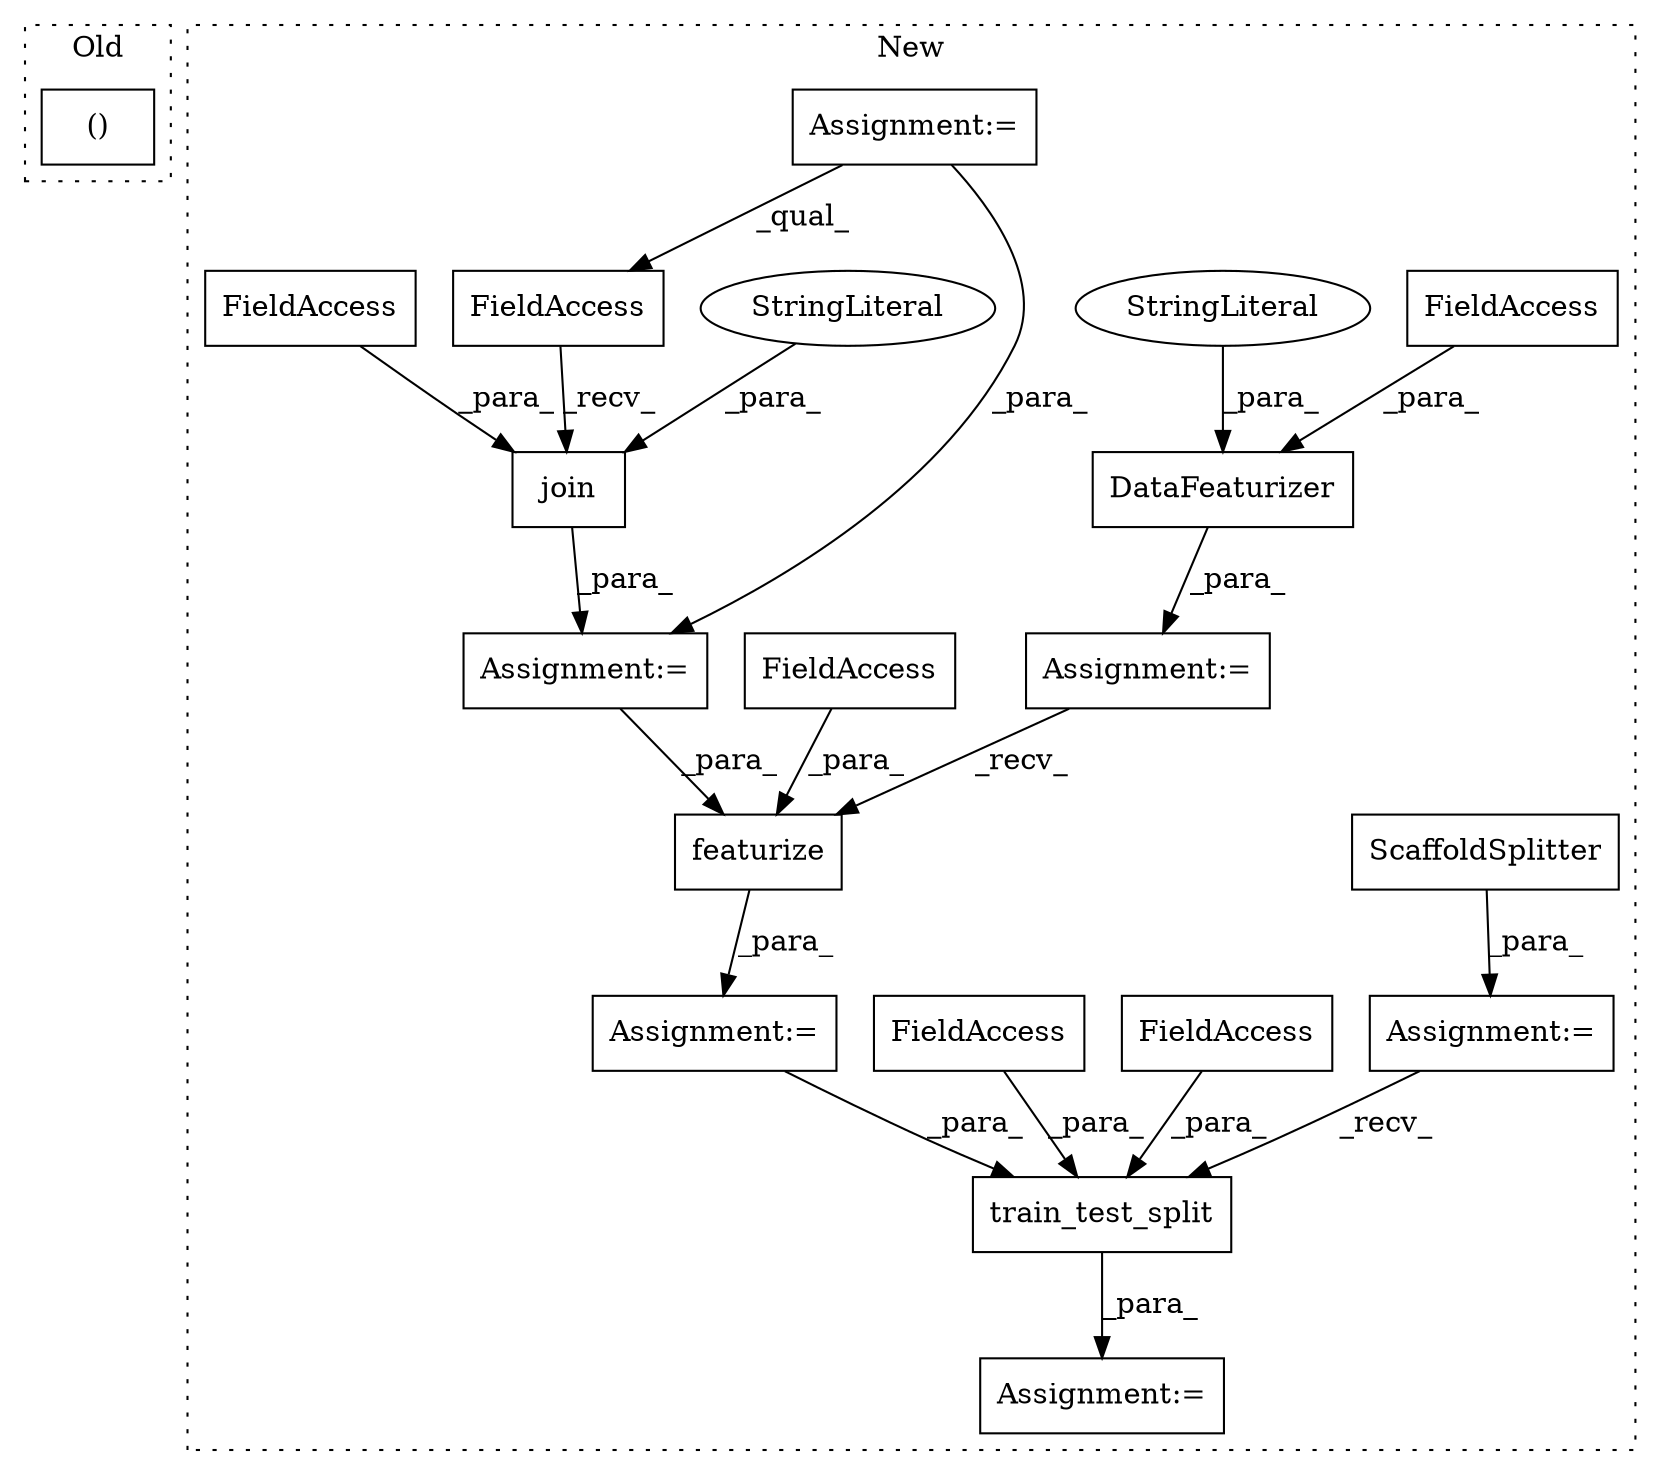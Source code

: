 digraph G {
subgraph cluster0 {
1 [label="()" a="106" s="6788" l="77" shape="box"];
label = "Old";
style="dotted";
}
subgraph cluster1 {
2 [label="DataFeaturizer" a="32" s="7708,7764" l="15,1" shape="box"];
3 [label="FieldAccess" a="22" s="7729" l="17" shape="box"];
4 [label="featurize" a="32" s="7790,7824" l="10,1" shape="box"];
5 [label="StringLiteral" a="45" s="7759" l="5" shape="ellipse"];
6 [label="FieldAccess" a="22" s="7811" l="13" shape="box"];
7 [label="Assignment:=" a="7" s="7707" l="1" shape="box"];
8 [label="Assignment:=" a="7" s="7907" l="2" shape="box"];
9 [label="Assignment:=" a="7" s="7839" l="1" shape="box"];
10 [label="Assignment:=" a="7" s="7778" l="1" shape="box"];
11 [label="ScaffoldSplitter" a="32" s="7840" l="18" shape="box"];
12 [label="train_test_split" a="32" s="7918,7971" l="17,1" shape="box"];
13 [label="FieldAccess" a="22" s="7943" l="14" shape="box"];
14 [label="FieldAccess" a="22" s="7958" l="13" shape="box"];
15 [label="join" a="32" s="7626,7690" l="5,1" shape="box"];
16 [label="FieldAccess" a="22" s="7631" l="16" shape="box"];
17 [label="FieldAccess" a="22" s="7618" l="7" shape="box"];
18 [label="Assignment:=" a="7" s="7617" l="1" shape="box"];
19 [label="StringLiteral" a="45" s="7648" l="42" shape="ellipse"];
20 [label="Assignment:=" a="7" s="6491" l="2" shape="box"];
label = "New";
style="dotted";
}
2 -> 7 [label="_para_"];
3 -> 2 [label="_para_"];
4 -> 10 [label="_para_"];
5 -> 2 [label="_para_"];
6 -> 4 [label="_para_"];
7 -> 4 [label="_recv_"];
9 -> 12 [label="_recv_"];
10 -> 12 [label="_para_"];
11 -> 9 [label="_para_"];
12 -> 8 [label="_para_"];
13 -> 12 [label="_para_"];
14 -> 12 [label="_para_"];
15 -> 18 [label="_para_"];
16 -> 15 [label="_para_"];
17 -> 15 [label="_recv_"];
18 -> 4 [label="_para_"];
19 -> 15 [label="_para_"];
20 -> 18 [label="_para_"];
20 -> 17 [label="_qual_"];
}